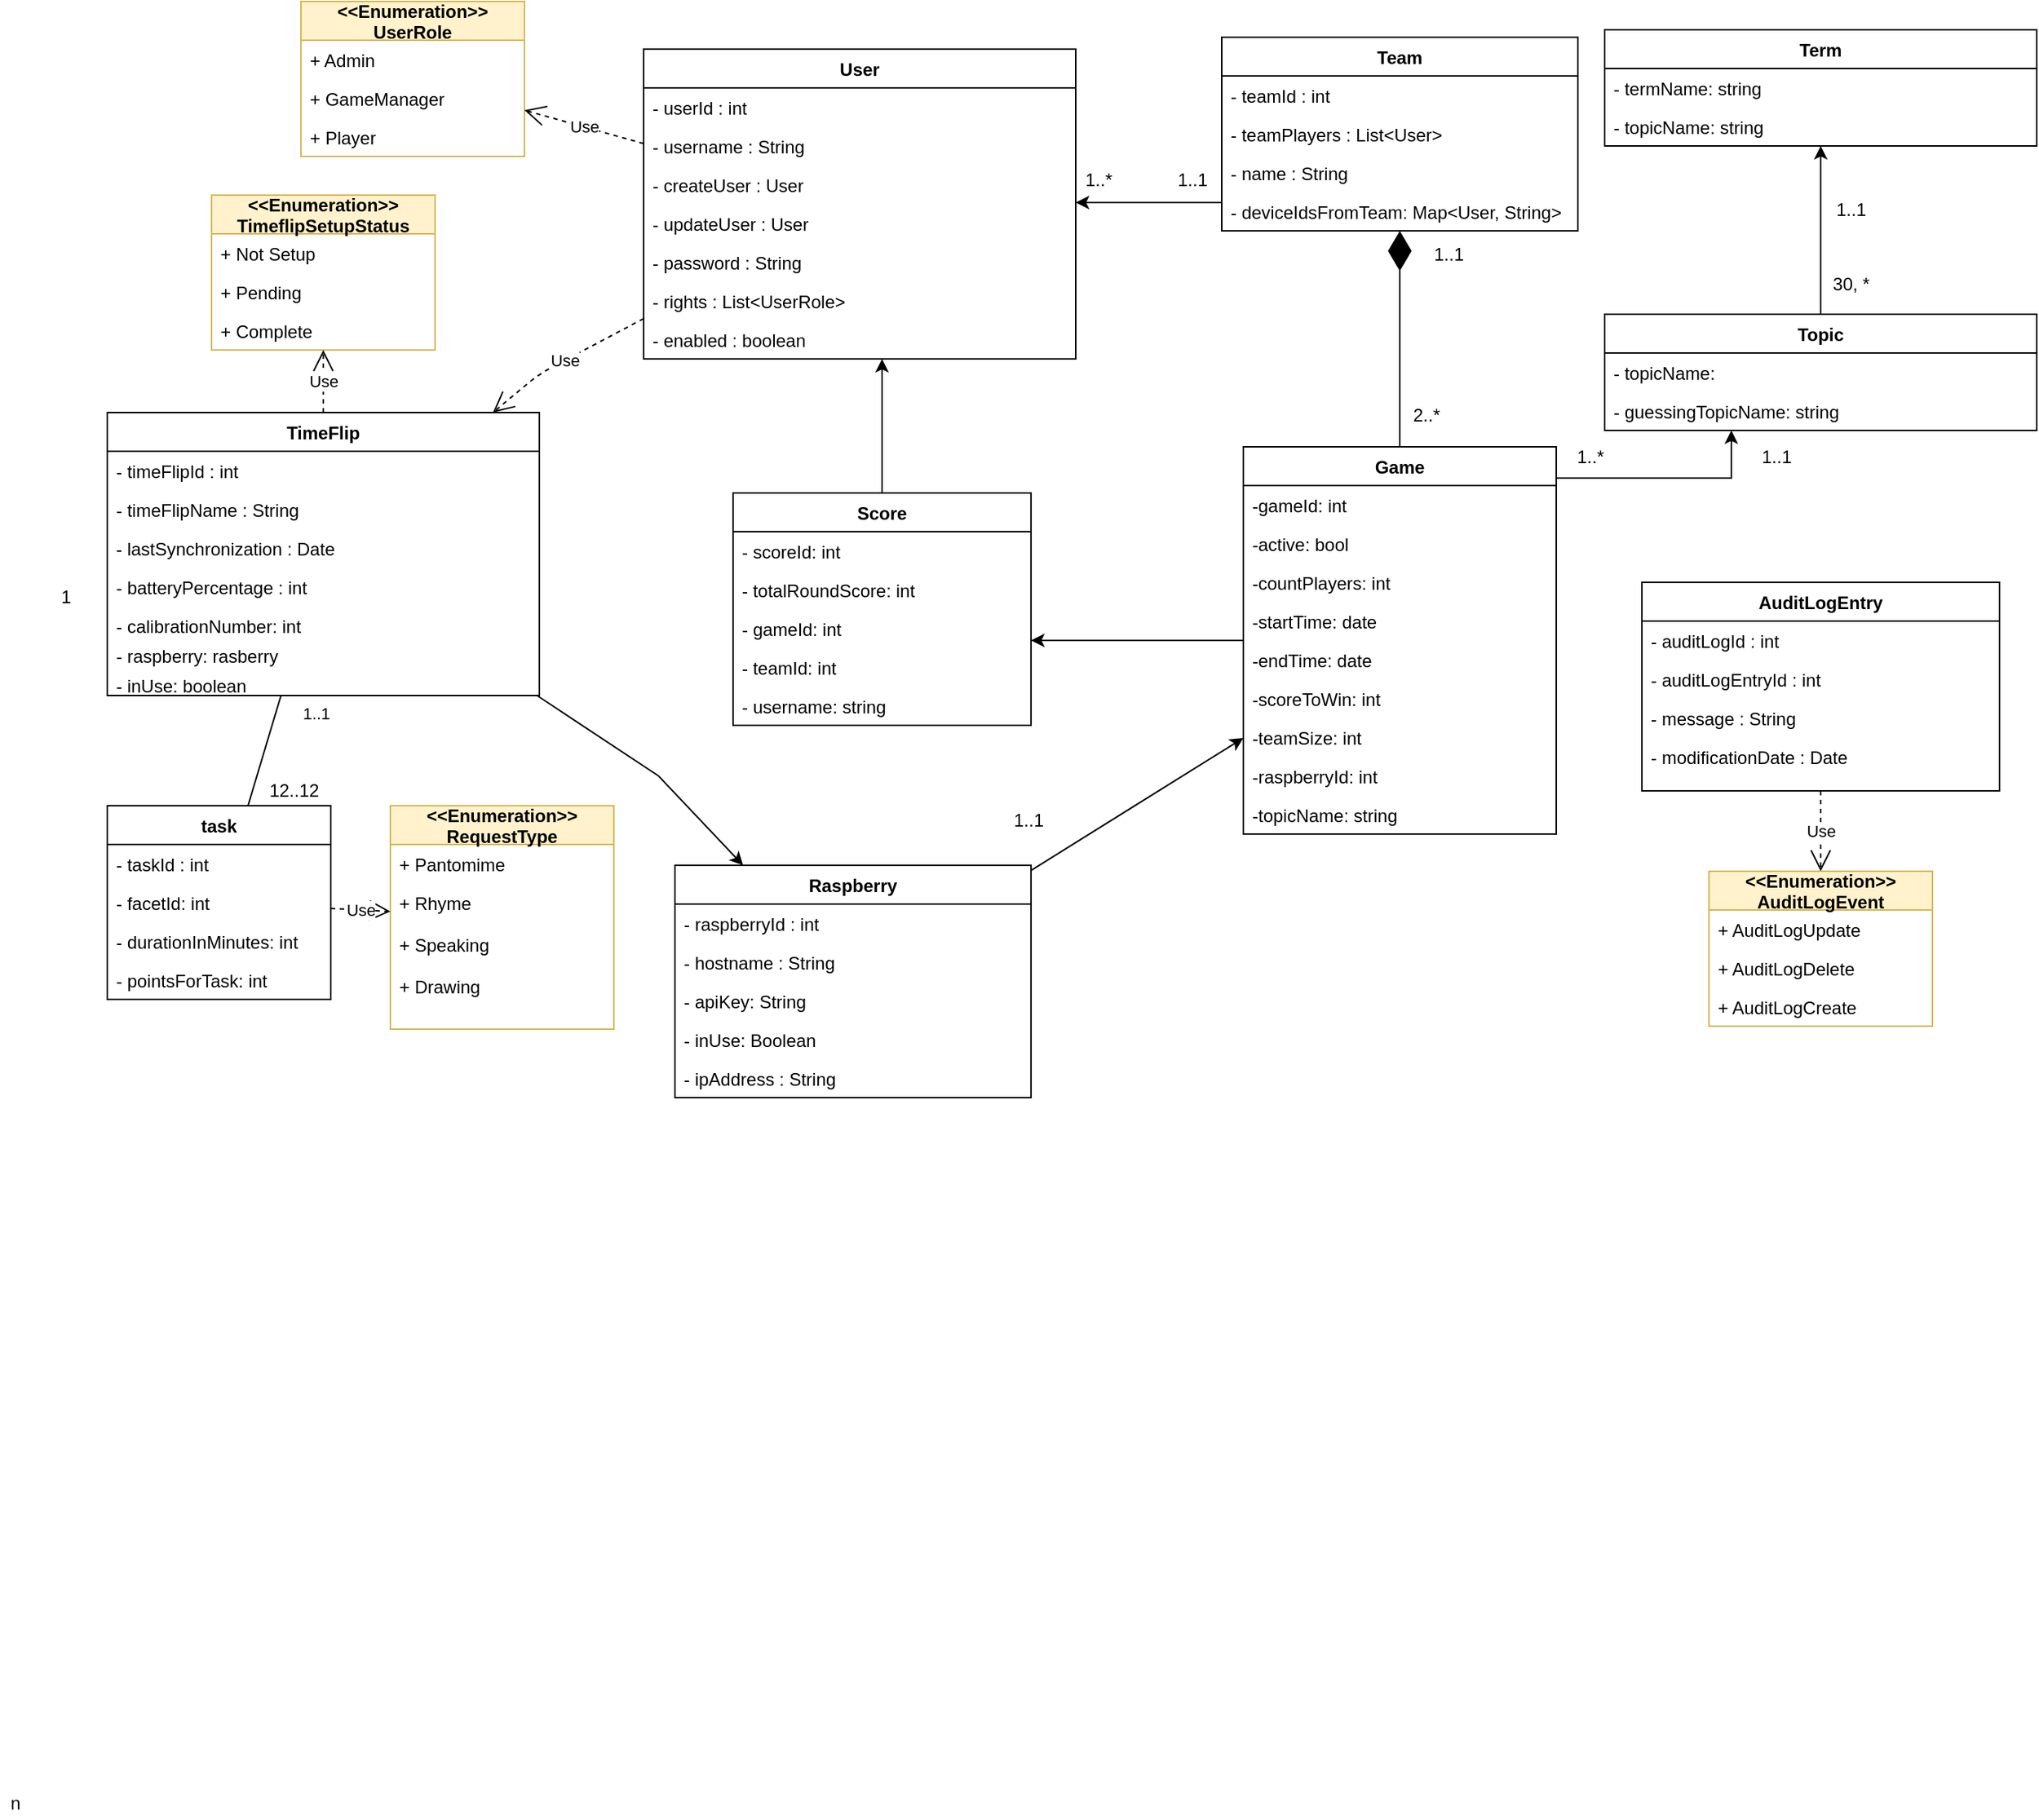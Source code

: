 <mxfile version="14.6.13" type="device"><diagram id="C5RBs43oDa-KdzZeNtuy" name="Page-1"><mxGraphModel dx="2698" dy="839" grid="1" gridSize="10" guides="1" tooltips="1" connect="1" arrows="1" fold="1" page="1" pageScale="1" pageWidth="827" pageHeight="1169" math="0" shadow="0"><root><mxCell id="WIyWlLk6GJQsqaUBKTNV-0"/><mxCell id="WIyWlLk6GJQsqaUBKTNV-1" parent="WIyWlLk6GJQsqaUBKTNV-0"/><mxCell id="x8WCx9pebkbdI_Yr-oTF-0" value="User" style="swimlane;fontStyle=1;align=center;verticalAlign=top;childLayout=stackLayout;horizontal=1;startSize=26;horizontalStack=0;resizeParent=1;resizeParentMax=0;resizeLast=0;collapsible=1;marginBottom=0;" parent="WIyWlLk6GJQsqaUBKTNV-1" vertex="1"><mxGeometry x="380" y="162" width="290" height="208" as="geometry"/></mxCell><mxCell id="nUB-XONqhZ9gHcy7gtvJ-40" value="- userId : int" style="text;strokeColor=none;fillColor=none;align=left;verticalAlign=top;spacingLeft=4;spacingRight=4;overflow=hidden;rotatable=0;points=[[0,0.5],[1,0.5]];portConstraint=eastwest;" parent="x8WCx9pebkbdI_Yr-oTF-0" vertex="1"><mxGeometry y="26" width="290" height="26" as="geometry"/></mxCell><mxCell id="x8WCx9pebkbdI_Yr-oTF-1" value="- username : String " style="text;strokeColor=none;fillColor=none;align=left;verticalAlign=top;spacingLeft=4;spacingRight=4;overflow=hidden;rotatable=0;points=[[0,0.5],[1,0.5]];portConstraint=eastwest;" parent="x8WCx9pebkbdI_Yr-oTF-0" vertex="1"><mxGeometry y="52" width="290" height="26" as="geometry"/></mxCell><mxCell id="x8WCx9pebkbdI_Yr-oTF-2" value="- createUser : User" style="text;strokeColor=none;fillColor=none;align=left;verticalAlign=top;spacingLeft=4;spacingRight=4;overflow=hidden;rotatable=0;points=[[0,0.5],[1,0.5]];portConstraint=eastwest;" parent="x8WCx9pebkbdI_Yr-oTF-0" vertex="1"><mxGeometry y="78" width="290" height="26" as="geometry"/></mxCell><mxCell id="x8WCx9pebkbdI_Yr-oTF-4" value="- updateUser : User" style="text;strokeColor=none;fillColor=none;align=left;verticalAlign=top;spacingLeft=4;spacingRight=4;overflow=hidden;rotatable=0;points=[[0,0.5],[1,0.5]];portConstraint=eastwest;" parent="x8WCx9pebkbdI_Yr-oTF-0" vertex="1"><mxGeometry y="104" width="290" height="26" as="geometry"/></mxCell><mxCell id="x8WCx9pebkbdI_Yr-oTF-6" value="- password : String" style="text;strokeColor=none;fillColor=none;align=left;verticalAlign=top;spacingLeft=4;spacingRight=4;overflow=hidden;rotatable=0;points=[[0,0.5],[1,0.5]];portConstraint=eastwest;" parent="x8WCx9pebkbdI_Yr-oTF-0" vertex="1"><mxGeometry y="130" width="290" height="26" as="geometry"/></mxCell><mxCell id="x8WCx9pebkbdI_Yr-oTF-11" value="- rights : List&lt;UserRole&gt;" style="text;strokeColor=none;fillColor=none;align=left;verticalAlign=top;spacingLeft=4;spacingRight=4;overflow=hidden;rotatable=0;points=[[0,0.5],[1,0.5]];portConstraint=eastwest;" parent="x8WCx9pebkbdI_Yr-oTF-0" vertex="1"><mxGeometry y="156" width="290" height="26" as="geometry"/></mxCell><mxCell id="5PBiCE7rdW9SW3USugjP-110" value="- enabled : boolean" style="text;strokeColor=none;fillColor=none;align=left;verticalAlign=top;spacingLeft=4;spacingRight=4;overflow=hidden;rotatable=0;points=[[0,0.5],[1,0.5]];portConstraint=eastwest;" parent="x8WCx9pebkbdI_Yr-oTF-0" vertex="1"><mxGeometry y="182" width="290" height="26" as="geometry"/></mxCell><mxCell id="x8WCx9pebkbdI_Yr-oTF-17" value="&lt;&lt;Enumeration&gt;&gt;&#10;UserRole" style="swimlane;fontStyle=1;childLayout=stackLayout;horizontal=1;startSize=26;fillColor=#fff2cc;horizontalStack=0;resizeParent=1;resizeParentMax=0;resizeLast=0;collapsible=1;marginBottom=0;strokeColor=#d6b656;" parent="WIyWlLk6GJQsqaUBKTNV-1" vertex="1"><mxGeometry x="150" y="130.0" width="150" height="104" as="geometry"/></mxCell><mxCell id="x8WCx9pebkbdI_Yr-oTF-18" value="+ Admin" style="text;strokeColor=none;fillColor=none;align=left;verticalAlign=top;spacingLeft=4;spacingRight=4;overflow=hidden;rotatable=0;points=[[0,0.5],[1,0.5]];portConstraint=eastwest;" parent="x8WCx9pebkbdI_Yr-oTF-17" vertex="1"><mxGeometry y="26" width="150" height="26" as="geometry"/></mxCell><mxCell id="x8WCx9pebkbdI_Yr-oTF-19" value="+ GameManager" style="text;strokeColor=none;fillColor=none;align=left;verticalAlign=top;spacingLeft=4;spacingRight=4;overflow=hidden;rotatable=0;points=[[0,0.5],[1,0.5]];portConstraint=eastwest;" parent="x8WCx9pebkbdI_Yr-oTF-17" vertex="1"><mxGeometry y="52" width="150" height="26" as="geometry"/></mxCell><mxCell id="x8WCx9pebkbdI_Yr-oTF-21" value="+ Player" style="text;strokeColor=none;fillColor=none;align=left;verticalAlign=top;spacingLeft=4;spacingRight=4;overflow=hidden;rotatable=0;points=[[0,0.5],[1,0.5]];portConstraint=eastwest;" parent="x8WCx9pebkbdI_Yr-oTF-17" vertex="1"><mxGeometry y="78" width="150" height="26" as="geometry"/></mxCell><mxCell id="3ohRnOLh0SfSRYzVMqyz-22" value="Use" style="endArrow=open;endSize=12;dashed=1;html=1;" parent="WIyWlLk6GJQsqaUBKTNV-1" source="sR1mR8bAJaTeqPK0hxpu-1" target="sR1mR8bAJaTeqPK0hxpu-5" edge="1"><mxGeometry width="160" relative="1" as="geometry"><mxPoint x="2124.5" y="747.5" as="sourcePoint"/><mxPoint x="2301.55" y="687.998" as="targetPoint"/></mxGeometry></mxCell><mxCell id="3ohRnOLh0SfSRYzVMqyz-24" value="Use" style="endArrow=open;endSize=12;dashed=1;html=1;" parent="WIyWlLk6GJQsqaUBKTNV-1" source="x8WCx9pebkbdI_Yr-oTF-0" target="x8WCx9pebkbdI_Yr-oTF-17" edge="1"><mxGeometry width="160" relative="1" as="geometry"><mxPoint x="280" y="333" as="sourcePoint"/><mxPoint x="406.03" y="330.998" as="targetPoint"/></mxGeometry></mxCell><mxCell id="EiHLV2kzqp4cgP1aP6Wh-11" value="TimeFlip" style="swimlane;fontStyle=1;align=center;verticalAlign=top;childLayout=stackLayout;horizontal=1;startSize=26;horizontalStack=0;resizeParent=1;resizeParentMax=0;resizeLast=0;collapsible=1;marginBottom=0;" parent="WIyWlLk6GJQsqaUBKTNV-1" vertex="1"><mxGeometry x="20" y="406" width="290" height="190" as="geometry"/></mxCell><mxCell id="EiHLV2kzqp4cgP1aP6Wh-12" value="- timeFlipId : int" style="text;strokeColor=none;fillColor=none;align=left;verticalAlign=top;spacingLeft=4;spacingRight=4;overflow=hidden;rotatable=0;points=[[0,0.5],[1,0.5]];portConstraint=eastwest;" parent="EiHLV2kzqp4cgP1aP6Wh-11" vertex="1"><mxGeometry y="26" width="290" height="26" as="geometry"/></mxCell><mxCell id="EiHLV2kzqp4cgP1aP6Wh-14" value="- timeFlipName : String" style="text;strokeColor=none;fillColor=none;align=left;verticalAlign=top;spacingLeft=4;spacingRight=4;overflow=hidden;rotatable=0;points=[[0,0.5],[1,0.5]];portConstraint=eastwest;" parent="EiHLV2kzqp4cgP1aP6Wh-11" vertex="1"><mxGeometry y="52" width="290" height="26" as="geometry"/></mxCell><mxCell id="EiHLV2kzqp4cgP1aP6Wh-15" value="- lastSynchronization : Date" style="text;strokeColor=none;fillColor=none;align=left;verticalAlign=top;spacingLeft=4;spacingRight=4;overflow=hidden;rotatable=0;points=[[0,0.5],[1,0.5]];portConstraint=eastwest;" parent="EiHLV2kzqp4cgP1aP6Wh-11" vertex="1"><mxGeometry y="78" width="290" height="26" as="geometry"/></mxCell><mxCell id="EiHLV2kzqp4cgP1aP6Wh-18" value="- batteryPercentage : int" style="text;align=left;verticalAlign=top;spacingLeft=4;spacingRight=4;overflow=hidden;rotatable=0;points=[[0,0.5],[1,0.5]];portConstraint=eastwest;" parent="EiHLV2kzqp4cgP1aP6Wh-11" vertex="1"><mxGeometry y="104" width="290" height="26" as="geometry"/></mxCell><mxCell id="EiHLV2kzqp4cgP1aP6Wh-19" value="- calibrationNumber: int" style="text;align=left;verticalAlign=top;spacingLeft=4;spacingRight=4;overflow=hidden;rotatable=0;points=[[0,0.5],[1,0.5]];portConstraint=eastwest;" parent="EiHLV2kzqp4cgP1aP6Wh-11" vertex="1"><mxGeometry y="130" width="290" height="20" as="geometry"/></mxCell><mxCell id="nUB-XONqhZ9gHcy7gtvJ-35" value="- raspberry: rasberry" style="text;align=left;verticalAlign=top;spacingLeft=4;spacingRight=4;overflow=hidden;rotatable=0;points=[[0,0.5],[1,0.5]];portConstraint=eastwest;" parent="EiHLV2kzqp4cgP1aP6Wh-11" vertex="1"><mxGeometry y="150" width="290" height="20" as="geometry"/></mxCell><mxCell id="nUB-XONqhZ9gHcy7gtvJ-34" value="- inUse: boolean" style="text;align=left;verticalAlign=top;spacingLeft=4;spacingRight=4;overflow=hidden;rotatable=0;points=[[0,0.5],[1,0.5]];portConstraint=eastwest;" parent="EiHLV2kzqp4cgP1aP6Wh-11" vertex="1"><mxGeometry y="170" width="290" height="20" as="geometry"/></mxCell><mxCell id="EiHLV2kzqp4cgP1aP6Wh-20" value="&lt;&lt;Enumeration&gt;&gt;&#10;TimeflipSetupStatus" style="swimlane;fontStyle=1;childLayout=stackLayout;horizontal=1;startSize=26;fillColor=#fff2cc;horizontalStack=0;resizeParent=1;resizeParentMax=0;resizeLast=0;collapsible=1;marginBottom=0;strokeColor=#d6b656;" parent="WIyWlLk6GJQsqaUBKTNV-1" vertex="1"><mxGeometry x="90" y="260" width="150" height="104" as="geometry"/></mxCell><mxCell id="EiHLV2kzqp4cgP1aP6Wh-21" value="+ Not Setup" style="text;strokeColor=none;fillColor=none;align=left;verticalAlign=top;spacingLeft=4;spacingRight=4;overflow=hidden;rotatable=0;points=[[0,0.5],[1,0.5]];portConstraint=eastwest;" parent="EiHLV2kzqp4cgP1aP6Wh-20" vertex="1"><mxGeometry y="26" width="150" height="26" as="geometry"/></mxCell><mxCell id="EiHLV2kzqp4cgP1aP6Wh-22" value="+ Pending" style="text;strokeColor=none;fillColor=none;align=left;verticalAlign=top;spacingLeft=4;spacingRight=4;overflow=hidden;rotatable=0;points=[[0,0.5],[1,0.5]];portConstraint=eastwest;" parent="EiHLV2kzqp4cgP1aP6Wh-20" vertex="1"><mxGeometry y="52" width="150" height="26" as="geometry"/></mxCell><mxCell id="EiHLV2kzqp4cgP1aP6Wh-23" value="+ Complete" style="text;strokeColor=none;fillColor=none;align=left;verticalAlign=top;spacingLeft=4;spacingRight=4;overflow=hidden;rotatable=0;points=[[0,0.5],[1,0.5]];portConstraint=eastwest;" parent="EiHLV2kzqp4cgP1aP6Wh-20" vertex="1"><mxGeometry y="78" width="150" height="26" as="geometry"/></mxCell><mxCell id="EiHLV2kzqp4cgP1aP6Wh-79" value="Use" style="endArrow=open;endSize=12;dashed=1;html=1;" parent="WIyWlLk6GJQsqaUBKTNV-1" source="EiHLV2kzqp4cgP1aP6Wh-11" target="EiHLV2kzqp4cgP1aP6Wh-20" edge="1"><mxGeometry width="160" relative="1" as="geometry"><mxPoint x="110.05" y="648.4" as="sourcePoint"/><mxPoint x="40" y="780" as="targetPoint"/></mxGeometry></mxCell><mxCell id="EiHLV2kzqp4cgP1aP6Wh-83" value="task" style="swimlane;fontStyle=1;align=center;verticalAlign=top;childLayout=stackLayout;horizontal=1;startSize=26;horizontalStack=0;resizeParent=1;resizeParentMax=0;resizeLast=0;collapsible=1;marginBottom=0;" parent="WIyWlLk6GJQsqaUBKTNV-1" vertex="1"><mxGeometry x="20.0" y="670" width="150" height="130" as="geometry"/></mxCell><mxCell id="nUB-XONqhZ9gHcy7gtvJ-36" value="- taskId : int" style="text;strokeColor=none;fillColor=none;align=left;verticalAlign=top;spacingLeft=4;spacingRight=4;overflow=hidden;rotatable=0;points=[[0,0.5],[1,0.5]];portConstraint=eastwest;" parent="EiHLV2kzqp4cgP1aP6Wh-83" vertex="1"><mxGeometry y="26" width="150" height="26" as="geometry"/></mxCell><mxCell id="EiHLV2kzqp4cgP1aP6Wh-84" value="- facetId: int" style="text;strokeColor=none;fillColor=none;align=left;verticalAlign=top;spacingLeft=4;spacingRight=4;overflow=hidden;rotatable=0;points=[[0,0.5],[1,0.5]];portConstraint=eastwest;" parent="EiHLV2kzqp4cgP1aP6Wh-83" vertex="1"><mxGeometry y="52" width="150" height="26" as="geometry"/></mxCell><mxCell id="nUB-XONqhZ9gHcy7gtvJ-38" value="- durationInMinutes: int" style="text;strokeColor=none;fillColor=none;align=left;verticalAlign=top;spacingLeft=4;spacingRight=4;overflow=hidden;rotatable=0;points=[[0,0.5],[1,0.5]];portConstraint=eastwest;" parent="EiHLV2kzqp4cgP1aP6Wh-83" vertex="1"><mxGeometry y="78" width="150" height="26" as="geometry"/></mxCell><mxCell id="nUB-XONqhZ9gHcy7gtvJ-37" value="- pointsForTask: int" style="text;strokeColor=none;fillColor=none;align=left;verticalAlign=top;spacingLeft=4;spacingRight=4;overflow=hidden;rotatable=0;points=[[0,0.5],[1,0.5]];portConstraint=eastwest;" parent="EiHLV2kzqp4cgP1aP6Wh-83" vertex="1"><mxGeometry y="104" width="150" height="26" as="geometry"/></mxCell><mxCell id="EiHLV2kzqp4cgP1aP6Wh-96" value="&lt;&lt;Enumeration&gt;&gt;&#10;RequestType" style="swimlane;fontStyle=1;childLayout=stackLayout;horizontal=1;startSize=26;fillColor=#fff2cc;horizontalStack=0;resizeParent=1;resizeParentMax=0;resizeLast=0;collapsible=1;marginBottom=0;strokeColor=#d6b656;" parent="WIyWlLk6GJQsqaUBKTNV-1" vertex="1"><mxGeometry x="210" y="670" width="150" height="150" as="geometry"/></mxCell><mxCell id="EiHLV2kzqp4cgP1aP6Wh-97" value="+ Pantomime" style="text;strokeColor=none;fillColor=none;align=left;verticalAlign=top;spacingLeft=4;spacingRight=4;overflow=hidden;rotatable=0;points=[[0,0.5],[1,0.5]];portConstraint=eastwest;" parent="EiHLV2kzqp4cgP1aP6Wh-96" vertex="1"><mxGeometry y="26" width="150" height="26" as="geometry"/></mxCell><mxCell id="EiHLV2kzqp4cgP1aP6Wh-98" value="+ Rhyme&#10;&#10;+ Speaking&#10;&#10;+ Drawing" style="text;strokeColor=none;fillColor=none;align=left;verticalAlign=top;spacingLeft=4;spacingRight=4;overflow=hidden;rotatable=0;points=[[0,0.5],[1,0.5]];portConstraint=eastwest;" parent="EiHLV2kzqp4cgP1aP6Wh-96" vertex="1"><mxGeometry y="52" width="150" height="98" as="geometry"/></mxCell><mxCell id="EiHLV2kzqp4cgP1aP6Wh-112" value="Raspberry" style="swimlane;fontStyle=1;align=center;verticalAlign=top;childLayout=stackLayout;horizontal=1;startSize=26;horizontalStack=0;resizeParent=1;resizeParentMax=0;resizeLast=0;collapsible=1;marginBottom=0;" parent="WIyWlLk6GJQsqaUBKTNV-1" vertex="1"><mxGeometry x="401" y="710" width="239" height="156" as="geometry"/></mxCell><mxCell id="EiHLV2kzqp4cgP1aP6Wh-113" value="- raspberryId : int" style="text;strokeColor=none;fillColor=none;align=left;verticalAlign=top;spacingLeft=4;spacingRight=4;overflow=hidden;rotatable=0;points=[[0,0.5],[1,0.5]];portConstraint=eastwest;" parent="EiHLV2kzqp4cgP1aP6Wh-112" vertex="1"><mxGeometry y="26" width="239" height="26" as="geometry"/></mxCell><mxCell id="EiHLV2kzqp4cgP1aP6Wh-114" value="- hostname : String" style="text;strokeColor=none;fillColor=none;align=left;verticalAlign=top;spacingLeft=4;spacingRight=4;overflow=hidden;rotatable=0;points=[[0,0.5],[1,0.5]];portConstraint=eastwest;" parent="EiHLV2kzqp4cgP1aP6Wh-112" vertex="1"><mxGeometry y="52" width="239" height="26" as="geometry"/></mxCell><mxCell id="EiHLV2kzqp4cgP1aP6Wh-115" value="- apiKey: String" style="text;strokeColor=none;fillColor=none;align=left;verticalAlign=top;spacingLeft=4;spacingRight=4;overflow=hidden;rotatable=0;points=[[0,0.5],[1,0.5]];portConstraint=eastwest;" parent="EiHLV2kzqp4cgP1aP6Wh-112" vertex="1"><mxGeometry y="78" width="239" height="26" as="geometry"/></mxCell><mxCell id="EiHLV2kzqp4cgP1aP6Wh-119" value="- inUse: Boolean" style="text;align=left;verticalAlign=top;spacingLeft=4;spacingRight=4;overflow=hidden;rotatable=0;points=[[0,0.5],[1,0.5]];portConstraint=eastwest;" parent="EiHLV2kzqp4cgP1aP6Wh-112" vertex="1"><mxGeometry y="104" width="239" height="26" as="geometry"/></mxCell><mxCell id="EiHLV2kzqp4cgP1aP6Wh-120" value="- ipAddress : String&#10;" style="text;align=left;verticalAlign=top;spacingLeft=4;spacingRight=4;overflow=hidden;rotatable=0;points=[[0,0.5],[1,0.5]];portConstraint=eastwest;" parent="EiHLV2kzqp4cgP1aP6Wh-112" vertex="1"><mxGeometry y="130" width="239" height="26" as="geometry"/></mxCell><mxCell id="EiHLV2kzqp4cgP1aP6Wh-208" value="1" style="text;html=1;resizable=0;autosize=1;align=center;verticalAlign=middle;points=[];fillColor=none;strokeColor=none;rounded=0;" parent="WIyWlLk6GJQsqaUBKTNV-1" vertex="1"><mxGeometry x="-18" y="520" width="20" height="20" as="geometry"/></mxCell><mxCell id="EiHLV2kzqp4cgP1aP6Wh-209" value="n" style="text;html=1;resizable=0;autosize=1;align=center;verticalAlign=middle;points=[];fillColor=none;strokeColor=none;rounded=0;" parent="WIyWlLk6GJQsqaUBKTNV-1" vertex="1"><mxGeometry x="-52" y="1330" width="20" height="20" as="geometry"/></mxCell><mxCell id="EiHLV2kzqp4cgP1aP6Wh-221" value="1..*" style="text;html=1;resizable=0;autosize=1;align=center;verticalAlign=middle;points=[];fillColor=none;strokeColor=none;rounded=0;" parent="WIyWlLk6GJQsqaUBKTNV-1" vertex="1"><mxGeometry x="670" y="240" width="30" height="20" as="geometry"/></mxCell><mxCell id="EiHLV2kzqp4cgP1aP6Wh-228" value="" style="endArrow=none;html=1;rounded=0;" parent="WIyWlLk6GJQsqaUBKTNV-1" source="EiHLV2kzqp4cgP1aP6Wh-11" target="EiHLV2kzqp4cgP1aP6Wh-83" edge="1"><mxGeometry relative="1" as="geometry"><mxPoint x="241.94" y="646" as="sourcePoint"/><mxPoint x="212.03" y="715.56" as="targetPoint"/><Array as="points"/></mxGeometry></mxCell><mxCell id="EiHLV2kzqp4cgP1aP6Wh-229" value="1..1" style="edgeLabel;html=1;align=center;verticalAlign=middle;resizable=0;points=[];" parent="EiHLV2kzqp4cgP1aP6Wh-228" vertex="1" connectable="0"><mxGeometry x="-0.84" y="-3" relative="1" as="geometry"><mxPoint x="28" y="6.69" as="offset"/></mxGeometry></mxCell><mxCell id="EiHLV2kzqp4cgP1aP6Wh-230" value="12..12" style="text;html=1;align=center;verticalAlign=middle;resizable=0;points=[];autosize=1;" parent="WIyWlLk6GJQsqaUBKTNV-1" vertex="1"><mxGeometry x="120" y="650" width="50" height="20" as="geometry"/></mxCell><mxCell id="sR1mR8bAJaTeqPK0hxpu-1" value="AuditLogEntry&#10;" style="swimlane;fontStyle=1;align=center;verticalAlign=top;childLayout=stackLayout;horizontal=1;startSize=26;horizontalStack=0;resizeParent=1;resizeParentMax=0;resizeLast=0;collapsible=1;marginBottom=0;" parent="WIyWlLk6GJQsqaUBKTNV-1" vertex="1"><mxGeometry x="1050" y="520" width="240" height="140" as="geometry"/></mxCell><mxCell id="sR1mR8bAJaTeqPK0hxpu-2" value="- auditLogId : int " style="text;strokeColor=none;fillColor=none;align=left;verticalAlign=top;spacingLeft=4;spacingRight=4;overflow=hidden;rotatable=0;points=[[0,0.5],[1,0.5]];portConstraint=eastwest;" parent="sR1mR8bAJaTeqPK0hxpu-1" vertex="1"><mxGeometry y="26" width="240" height="26" as="geometry"/></mxCell><mxCell id="nUB-XONqhZ9gHcy7gtvJ-30" value="- auditLogEntryId : int " style="text;strokeColor=none;fillColor=none;align=left;verticalAlign=top;spacingLeft=4;spacingRight=4;overflow=hidden;rotatable=0;points=[[0,0.5],[1,0.5]];portConstraint=eastwest;" parent="sR1mR8bAJaTeqPK0hxpu-1" vertex="1"><mxGeometry y="52" width="240" height="26" as="geometry"/></mxCell><mxCell id="sR1mR8bAJaTeqPK0hxpu-3" value="- message : String" style="text;strokeColor=none;fillColor=none;align=left;verticalAlign=top;spacingLeft=4;spacingRight=4;overflow=hidden;rotatable=0;points=[[0,0.5],[1,0.5]];portConstraint=eastwest;" parent="sR1mR8bAJaTeqPK0hxpu-1" vertex="1"><mxGeometry y="78" width="240" height="26" as="geometry"/></mxCell><mxCell id="sR1mR8bAJaTeqPK0hxpu-4" value="- modificationDate : Date" style="text;strokeColor=none;fillColor=none;align=left;verticalAlign=top;spacingLeft=4;spacingRight=4;overflow=hidden;rotatable=0;points=[[0,0.5],[1,0.5]];portConstraint=eastwest;" parent="sR1mR8bAJaTeqPK0hxpu-1" vertex="1"><mxGeometry y="104" width="240" height="36" as="geometry"/></mxCell><mxCell id="sR1mR8bAJaTeqPK0hxpu-5" value="&lt;&lt;Enumeration&gt;&gt;&#10;AuditLogEvent" style="swimlane;fontStyle=1;childLayout=stackLayout;horizontal=1;startSize=26;fillColor=#fff2cc;horizontalStack=0;resizeParent=1;resizeParentMax=0;resizeLast=0;collapsible=1;marginBottom=0;strokeColor=#d6b656;" parent="WIyWlLk6GJQsqaUBKTNV-1" vertex="1"><mxGeometry x="1095" y="714" width="150" height="104" as="geometry"/></mxCell><mxCell id="sR1mR8bAJaTeqPK0hxpu-6" value="+ AuditLogUpdate" style="text;strokeColor=none;fillColor=none;align=left;verticalAlign=top;spacingLeft=4;spacingRight=4;overflow=hidden;rotatable=0;points=[[0,0.5],[1,0.5]];portConstraint=eastwest;" parent="sR1mR8bAJaTeqPK0hxpu-5" vertex="1"><mxGeometry y="26" width="150" height="26" as="geometry"/></mxCell><mxCell id="sR1mR8bAJaTeqPK0hxpu-7" value="+ AuditLogDelete" style="text;strokeColor=none;fillColor=none;align=left;verticalAlign=top;spacingLeft=4;spacingRight=4;overflow=hidden;rotatable=0;points=[[0,0.5],[1,0.5]];portConstraint=eastwest;" parent="sR1mR8bAJaTeqPK0hxpu-5" vertex="1"><mxGeometry y="52" width="150" height="26" as="geometry"/></mxCell><mxCell id="sR1mR8bAJaTeqPK0hxpu-8" value="+ AuditLogCreate" style="text;strokeColor=none;fillColor=none;align=left;verticalAlign=top;spacingLeft=4;spacingRight=4;overflow=hidden;rotatable=0;points=[[0,0.5],[1,0.5]];portConstraint=eastwest;" parent="sR1mR8bAJaTeqPK0hxpu-5" vertex="1"><mxGeometry y="78" width="150" height="26" as="geometry"/></mxCell><mxCell id="nUB-XONqhZ9gHcy7gtvJ-12" value="Use" style="endArrow=open;endSize=12;dashed=1;html=1;" parent="WIyWlLk6GJQsqaUBKTNV-1" source="x8WCx9pebkbdI_Yr-oTF-0" target="EiHLV2kzqp4cgP1aP6Wh-11" edge="1"><mxGeometry width="160" relative="1" as="geometry"><mxPoint x="376" y="380" as="sourcePoint"/><mxPoint x="225" y="630" as="targetPoint"/><Array as="points"><mxPoint x="310" y="380"/></Array></mxGeometry></mxCell><mxCell id="nUB-XONqhZ9gHcy7gtvJ-21" value="Use" style="endArrow=open;endSize=12;dashed=1;html=1;" parent="WIyWlLk6GJQsqaUBKTNV-1" source="EiHLV2kzqp4cgP1aP6Wh-83" target="EiHLV2kzqp4cgP1aP6Wh-96" edge="1"><mxGeometry width="160" relative="1" as="geometry"><mxPoint x="408.03" y="695.56" as="sourcePoint"/><mxPoint x="339.98" y="785.16" as="targetPoint"/></mxGeometry></mxCell><mxCell id="5PBiCE7rdW9SW3USugjP-112" style="edgeStyle=orthogonalEdgeStyle;rounded=0;orthogonalLoop=1;jettySize=auto;html=1;" parent="WIyWlLk6GJQsqaUBKTNV-1" source="nUB-XONqhZ9gHcy7gtvJ-23" target="x8WCx9pebkbdI_Yr-oTF-0" edge="1"><mxGeometry relative="1" as="geometry"><Array as="points"><mxPoint x="540" y="400"/><mxPoint x="540" y="400"/></Array></mxGeometry></mxCell><mxCell id="nUB-XONqhZ9gHcy7gtvJ-23" value="Score" style="swimlane;fontStyle=1;align=center;verticalAlign=top;childLayout=stackLayout;horizontal=1;startSize=26;horizontalStack=0;resizeParent=1;resizeParentMax=0;resizeLast=0;collapsible=1;marginBottom=0;" parent="WIyWlLk6GJQsqaUBKTNV-1" vertex="1"><mxGeometry x="440" y="460" width="200" height="156" as="geometry"/></mxCell><mxCell id="nUB-XONqhZ9gHcy7gtvJ-41" value="- scoreId: int" style="text;strokeColor=none;fillColor=none;align=left;verticalAlign=top;spacingLeft=4;spacingRight=4;overflow=hidden;rotatable=0;points=[[0,0.5],[1,0.5]];portConstraint=eastwest;" parent="nUB-XONqhZ9gHcy7gtvJ-23" vertex="1"><mxGeometry y="26" width="200" height="26" as="geometry"/></mxCell><mxCell id="nUB-XONqhZ9gHcy7gtvJ-44" value="- totalRoundScore: int" style="text;strokeColor=none;fillColor=none;align=left;verticalAlign=top;spacingLeft=4;spacingRight=4;overflow=hidden;rotatable=0;points=[[0,0.5],[1,0.5]];portConstraint=eastwest;" parent="nUB-XONqhZ9gHcy7gtvJ-23" vertex="1"><mxGeometry y="52" width="200" height="26" as="geometry"/></mxCell><mxCell id="nUB-XONqhZ9gHcy7gtvJ-45" value="- gameId: int" style="text;strokeColor=none;fillColor=none;align=left;verticalAlign=top;spacingLeft=4;spacingRight=4;overflow=hidden;rotatable=0;points=[[0,0.5],[1,0.5]];portConstraint=eastwest;" parent="nUB-XONqhZ9gHcy7gtvJ-23" vertex="1"><mxGeometry y="78" width="200" height="26" as="geometry"/></mxCell><mxCell id="nUB-XONqhZ9gHcy7gtvJ-46" value="- teamId: int" style="text;strokeColor=none;fillColor=none;align=left;verticalAlign=top;spacingLeft=4;spacingRight=4;overflow=hidden;rotatable=0;points=[[0,0.5],[1,0.5]];portConstraint=eastwest;" parent="nUB-XONqhZ9gHcy7gtvJ-23" vertex="1"><mxGeometry y="104" width="200" height="26" as="geometry"/></mxCell><mxCell id="nUB-XONqhZ9gHcy7gtvJ-47" value="- username: string" style="text;strokeColor=none;fillColor=none;align=left;verticalAlign=top;spacingLeft=4;spacingRight=4;overflow=hidden;rotatable=0;points=[[0,0.5],[1,0.5]];portConstraint=eastwest;" parent="nUB-XONqhZ9gHcy7gtvJ-23" vertex="1"><mxGeometry y="130" width="200" height="26" as="geometry"/></mxCell><mxCell id="5PBiCE7rdW9SW3USugjP-33" style="edgeStyle=orthogonalEdgeStyle;rounded=0;orthogonalLoop=1;jettySize=auto;html=1;" parent="WIyWlLk6GJQsqaUBKTNV-1" source="5PBiCE7rdW9SW3USugjP-7" target="5PBiCE7rdW9SW3USugjP-14" edge="1"><mxGeometry relative="1" as="geometry"><Array as="points"><mxPoint x="1110" y="450"/></Array></mxGeometry></mxCell><mxCell id="5PBiCE7rdW9SW3USugjP-85" style="edgeStyle=orthogonalEdgeStyle;rounded=0;orthogonalLoop=1;jettySize=auto;html=1;" parent="WIyWlLk6GJQsqaUBKTNV-1" source="5PBiCE7rdW9SW3USugjP-7" target="nUB-XONqhZ9gHcy7gtvJ-23" edge="1"><mxGeometry relative="1" as="geometry"><Array as="points"><mxPoint x="680" y="559"/><mxPoint x="680" y="559"/></Array><mxPoint x="887.5" y="780" as="targetPoint"/></mxGeometry></mxCell><mxCell id="5PBiCE7rdW9SW3USugjP-7" value="Game" style="swimlane;fontStyle=1;align=center;verticalAlign=top;childLayout=stackLayout;horizontal=1;startSize=26;horizontalStack=0;resizeParent=1;resizeParentMax=0;resizeLast=0;collapsible=1;marginBottom=0;" parent="WIyWlLk6GJQsqaUBKTNV-1" vertex="1"><mxGeometry x="782.5" y="429" width="210" height="260" as="geometry"/></mxCell><mxCell id="BMEKEAKDgt3-is2kpJdk-17" value="-gameId: int" style="text;strokeColor=none;fillColor=none;align=left;verticalAlign=top;spacingLeft=4;spacingRight=4;overflow=hidden;rotatable=0;points=[[0,0.5],[1,0.5]];portConstraint=eastwest;" vertex="1" parent="5PBiCE7rdW9SW3USugjP-7"><mxGeometry y="26" width="210" height="26" as="geometry"/></mxCell><mxCell id="BMEKEAKDgt3-is2kpJdk-16" value="-active: bool " style="text;strokeColor=none;fillColor=none;align=left;verticalAlign=top;spacingLeft=4;spacingRight=4;overflow=hidden;rotatable=0;points=[[0,0.5],[1,0.5]];portConstraint=eastwest;" vertex="1" parent="5PBiCE7rdW9SW3USugjP-7"><mxGeometry y="52" width="210" height="26" as="geometry"/></mxCell><mxCell id="BMEKEAKDgt3-is2kpJdk-15" value="-countPlayers: int" style="text;strokeColor=none;fillColor=none;align=left;verticalAlign=top;spacingLeft=4;spacingRight=4;overflow=hidden;rotatable=0;points=[[0,0.5],[1,0.5]];portConstraint=eastwest;" vertex="1" parent="5PBiCE7rdW9SW3USugjP-7"><mxGeometry y="78" width="210" height="26" as="geometry"/></mxCell><mxCell id="BMEKEAKDgt3-is2kpJdk-14" value="-startTime: date" style="text;strokeColor=none;fillColor=none;align=left;verticalAlign=top;spacingLeft=4;spacingRight=4;overflow=hidden;rotatable=0;points=[[0,0.5],[1,0.5]];portConstraint=eastwest;" vertex="1" parent="5PBiCE7rdW9SW3USugjP-7"><mxGeometry y="104" width="210" height="26" as="geometry"/></mxCell><mxCell id="5PBiCE7rdW9SW3USugjP-8" value="-endTime: date" style="text;strokeColor=none;fillColor=none;align=left;verticalAlign=top;spacingLeft=4;spacingRight=4;overflow=hidden;rotatable=0;points=[[0,0.5],[1,0.5]];portConstraint=eastwest;" parent="5PBiCE7rdW9SW3USugjP-7" vertex="1"><mxGeometry y="130" width="210" height="26" as="geometry"/></mxCell><mxCell id="5PBiCE7rdW9SW3USugjP-9" value="-scoreToWin: int" style="text;strokeColor=none;fillColor=none;align=left;verticalAlign=top;spacingLeft=4;spacingRight=4;overflow=hidden;rotatable=0;points=[[0,0.5],[1,0.5]];portConstraint=eastwest;" parent="5PBiCE7rdW9SW3USugjP-7" vertex="1"><mxGeometry y="156" width="210" height="26" as="geometry"/></mxCell><mxCell id="5PBiCE7rdW9SW3USugjP-122" value="-teamSize: int" style="text;strokeColor=none;fillColor=none;align=left;verticalAlign=top;spacingLeft=4;spacingRight=4;overflow=hidden;rotatable=0;points=[[0,0.5],[1,0.5]];portConstraint=eastwest;" parent="5PBiCE7rdW9SW3USugjP-7" vertex="1"><mxGeometry y="182" width="210" height="26" as="geometry"/></mxCell><mxCell id="5PBiCE7rdW9SW3USugjP-11" value="-raspberryId: int" style="text;strokeColor=none;fillColor=none;align=left;verticalAlign=top;spacingLeft=4;spacingRight=4;overflow=hidden;rotatable=0;points=[[0,0.5],[1,0.5]];portConstraint=eastwest;" parent="5PBiCE7rdW9SW3USugjP-7" vertex="1"><mxGeometry y="208" width="210" height="26" as="geometry"/></mxCell><mxCell id="5PBiCE7rdW9SW3USugjP-123" value="-topicName: string" style="text;strokeColor=none;fillColor=none;align=left;verticalAlign=top;spacingLeft=4;spacingRight=4;overflow=hidden;rotatable=0;points=[[0,0.5],[1,0.5]];portConstraint=eastwest;" parent="5PBiCE7rdW9SW3USugjP-7" vertex="1"><mxGeometry y="234" width="210" height="26" as="geometry"/></mxCell><mxCell id="5PBiCE7rdW9SW3USugjP-14" value="Topic" style="swimlane;fontStyle=1;align=center;verticalAlign=top;childLayout=stackLayout;horizontal=1;startSize=26;horizontalStack=0;resizeParent=1;resizeParentMax=0;resizeLast=0;collapsible=1;marginBottom=0;" parent="WIyWlLk6GJQsqaUBKTNV-1" vertex="1"><mxGeometry x="1025" y="340" width="290" height="78" as="geometry"/></mxCell><mxCell id="5PBiCE7rdW9SW3USugjP-15" value="- topicName: " style="text;strokeColor=none;fillColor=none;align=left;verticalAlign=top;spacingLeft=4;spacingRight=4;overflow=hidden;rotatable=0;points=[[0,0.5],[1,0.5]];portConstraint=eastwest;" parent="5PBiCE7rdW9SW3USugjP-14" vertex="1"><mxGeometry y="26" width="290" height="26" as="geometry"/></mxCell><mxCell id="5PBiCE7rdW9SW3USugjP-16" value="- guessingTopicName: string" style="text;strokeColor=none;fillColor=none;align=left;verticalAlign=top;spacingLeft=4;spacingRight=4;overflow=hidden;rotatable=0;points=[[0,0.5],[1,0.5]];portConstraint=eastwest;" parent="5PBiCE7rdW9SW3USugjP-14" vertex="1"><mxGeometry y="52" width="290" height="26" as="geometry"/></mxCell><mxCell id="5PBiCE7rdW9SW3USugjP-20" value="Term" style="swimlane;fontStyle=1;align=center;verticalAlign=top;childLayout=stackLayout;horizontal=1;startSize=26;horizontalStack=0;resizeParent=1;resizeParentMax=0;resizeLast=0;collapsible=1;marginBottom=0;" parent="WIyWlLk6GJQsqaUBKTNV-1" vertex="1"><mxGeometry x="1025" y="149" width="290" height="78" as="geometry"/></mxCell><mxCell id="5PBiCE7rdW9SW3USugjP-21" value="- termName: string " style="text;strokeColor=none;fillColor=none;align=left;verticalAlign=top;spacingLeft=4;spacingRight=4;overflow=hidden;rotatable=0;points=[[0,0.5],[1,0.5]];portConstraint=eastwest;" parent="5PBiCE7rdW9SW3USugjP-20" vertex="1"><mxGeometry y="26" width="290" height="26" as="geometry"/></mxCell><mxCell id="5PBiCE7rdW9SW3USugjP-22" value="- topicName: string" style="text;strokeColor=none;fillColor=none;align=left;verticalAlign=top;spacingLeft=4;spacingRight=4;overflow=hidden;rotatable=0;points=[[0,0.5],[1,0.5]];portConstraint=eastwest;" parent="5PBiCE7rdW9SW3USugjP-20" vertex="1"><mxGeometry y="52" width="290" height="26" as="geometry"/></mxCell><mxCell id="5PBiCE7rdW9SW3USugjP-27" style="edgeStyle=none;rounded=0;orthogonalLoop=1;jettySize=auto;html=1;" parent="WIyWlLk6GJQsqaUBKTNV-1" source="5PBiCE7rdW9SW3USugjP-14" target="5PBiCE7rdW9SW3USugjP-20" edge="1"><mxGeometry relative="1" as="geometry"><mxPoint x="1286" y="170" as="sourcePoint"/><mxPoint x="1196" y="170" as="targetPoint"/></mxGeometry></mxCell><mxCell id="5PBiCE7rdW9SW3USugjP-28" value="30, *" style="text;html=1;align=center;verticalAlign=middle;resizable=0;points=[];autosize=1;" parent="WIyWlLk6GJQsqaUBKTNV-1" vertex="1"><mxGeometry x="1170" y="310" width="40" height="20" as="geometry"/></mxCell><mxCell id="5PBiCE7rdW9SW3USugjP-44" value="1..*" style="text;html=1;align=center;verticalAlign=middle;resizable=0;points=[];autosize=1;" parent="WIyWlLk6GJQsqaUBKTNV-1" vertex="1"><mxGeometry x="1000" y="426" width="30" height="20" as="geometry"/></mxCell><mxCell id="5PBiCE7rdW9SW3USugjP-45" value="1..1" style="text;html=1;align=center;verticalAlign=middle;resizable=0;points=[];autosize=1;" parent="WIyWlLk6GJQsqaUBKTNV-1" vertex="1"><mxGeometry x="1120" y="426" width="40" height="20" as="geometry"/></mxCell><mxCell id="5PBiCE7rdW9SW3USugjP-46" value="1..1" style="text;html=1;align=center;verticalAlign=middle;resizable=0;points=[];autosize=1;" parent="WIyWlLk6GJQsqaUBKTNV-1" vertex="1"><mxGeometry x="1170" y="260" width="40" height="20" as="geometry"/></mxCell><mxCell id="5PBiCE7rdW9SW3USugjP-47" value="1..1" style="text;html=1;align=center;verticalAlign=middle;resizable=0;points=[];autosize=1;" parent="WIyWlLk6GJQsqaUBKTNV-1" vertex="1"><mxGeometry x="728" y="240" width="40" height="20" as="geometry"/></mxCell><mxCell id="5PBiCE7rdW9SW3USugjP-68" style="edgeStyle=orthogonalEdgeStyle;rounded=0;orthogonalLoop=1;jettySize=auto;html=1;" parent="WIyWlLk6GJQsqaUBKTNV-1" source="5PBiCE7rdW9SW3USugjP-55" target="x8WCx9pebkbdI_Yr-oTF-0" edge="1"><mxGeometry relative="1" as="geometry"><Array as="points"><mxPoint x="700" y="265"/><mxPoint x="700" y="265"/></Array></mxGeometry></mxCell><mxCell id="5PBiCE7rdW9SW3USugjP-55" value="Team" style="swimlane;fontStyle=1;align=center;verticalAlign=top;childLayout=stackLayout;horizontal=1;startSize=26;horizontalStack=0;resizeParent=1;resizeParentMax=0;resizeLast=0;collapsible=1;marginBottom=0;" parent="WIyWlLk6GJQsqaUBKTNV-1" vertex="1"><mxGeometry x="768" y="154.0" width="239" height="130" as="geometry"/></mxCell><mxCell id="5PBiCE7rdW9SW3USugjP-56" value="- teamId : int" style="text;strokeColor=none;fillColor=none;align=left;verticalAlign=top;spacingLeft=4;spacingRight=4;overflow=hidden;rotatable=0;points=[[0,0.5],[1,0.5]];portConstraint=eastwest;" parent="5PBiCE7rdW9SW3USugjP-55" vertex="1"><mxGeometry y="26" width="239" height="26" as="geometry"/></mxCell><mxCell id="5PBiCE7rdW9SW3USugjP-57" value="- teamPlayers : List&lt;User&gt;   " style="text;strokeColor=none;fillColor=none;align=left;verticalAlign=top;spacingLeft=4;spacingRight=4;overflow=hidden;rotatable=0;points=[[0,0.5],[1,0.5]];portConstraint=eastwest;" parent="5PBiCE7rdW9SW3USugjP-55" vertex="1"><mxGeometry y="52" width="239" height="26" as="geometry"/></mxCell><mxCell id="5PBiCE7rdW9SW3USugjP-58" value="- name : String" style="text;strokeColor=none;fillColor=none;align=left;verticalAlign=top;spacingLeft=4;spacingRight=4;overflow=hidden;rotatable=0;points=[[0,0.5],[1,0.5]];portConstraint=eastwest;" parent="5PBiCE7rdW9SW3USugjP-55" vertex="1"><mxGeometry y="78" width="239" height="26" as="geometry"/></mxCell><mxCell id="5PBiCE7rdW9SW3USugjP-59" value="- deviceIdsFromTeam: Map&lt;User, String&gt;" style="text;strokeColor=none;fillColor=none;align=left;verticalAlign=top;spacingLeft=4;spacingRight=4;overflow=hidden;rotatable=0;points=[[0,0.5],[1,0.5]];portConstraint=eastwest;" parent="5PBiCE7rdW9SW3USugjP-55" vertex="1"><mxGeometry y="104" width="239" height="26" as="geometry"/></mxCell><mxCell id="5PBiCE7rdW9SW3USugjP-64" value="" style="endArrow=diamondThin;endFill=1;endSize=24;html=1;" parent="WIyWlLk6GJQsqaUBKTNV-1" source="5PBiCE7rdW9SW3USugjP-7" target="5PBiCE7rdW9SW3USugjP-55" edge="1"><mxGeometry width="160" relative="1" as="geometry"><mxPoint x="1280.0" y="715.56" as="sourcePoint"/><mxPoint x="1404.41" y="647.37" as="targetPoint"/></mxGeometry></mxCell><mxCell id="5PBiCE7rdW9SW3USugjP-120" value="1..1" style="text;html=1;align=center;verticalAlign=middle;resizable=0;points=[];autosize=1;" parent="WIyWlLk6GJQsqaUBKTNV-1" vertex="1"><mxGeometry x="900" y="290" width="40" height="20" as="geometry"/></mxCell><mxCell id="5PBiCE7rdW9SW3USugjP-121" value="2..*" style="text;html=1;align=center;verticalAlign=middle;resizable=0;points=[];autosize=1;" parent="WIyWlLk6GJQsqaUBKTNV-1" vertex="1"><mxGeometry x="890" y="398" width="30" height="20" as="geometry"/></mxCell><mxCell id="5PBiCE7rdW9SW3USugjP-126" value="1..1" style="text;html=1;align=center;verticalAlign=middle;resizable=0;points=[];autosize=1;" parent="WIyWlLk6GJQsqaUBKTNV-1" vertex="1"><mxGeometry x="618" y="670.0" width="40" height="20" as="geometry"/></mxCell><mxCell id="BMEKEAKDgt3-is2kpJdk-11" style="edgeStyle=none;rounded=0;orthogonalLoop=1;jettySize=auto;html=1;" edge="1" parent="WIyWlLk6GJQsqaUBKTNV-1" source="EiHLV2kzqp4cgP1aP6Wh-11" target="EiHLV2kzqp4cgP1aP6Wh-112"><mxGeometry relative="1" as="geometry"><mxPoint x="334" y="601.556" as="targetPoint"/><mxPoint x="494" y="718.444" as="sourcePoint"/><Array as="points"><mxPoint x="390" y="650"/></Array></mxGeometry></mxCell><mxCell id="BMEKEAKDgt3-is2kpJdk-13" style="edgeStyle=none;rounded=0;orthogonalLoop=1;jettySize=auto;html=1;" edge="1" parent="WIyWlLk6GJQsqaUBKTNV-1" source="EiHLV2kzqp4cgP1aP6Wh-112" target="5PBiCE7rdW9SW3USugjP-7"><mxGeometry relative="1" as="geometry"><mxPoint x="800" y="849.129" as="targetPoint"/><mxPoint x="810" y="737.944" as="sourcePoint"/></mxGeometry></mxCell></root></mxGraphModel></diagram></mxfile>